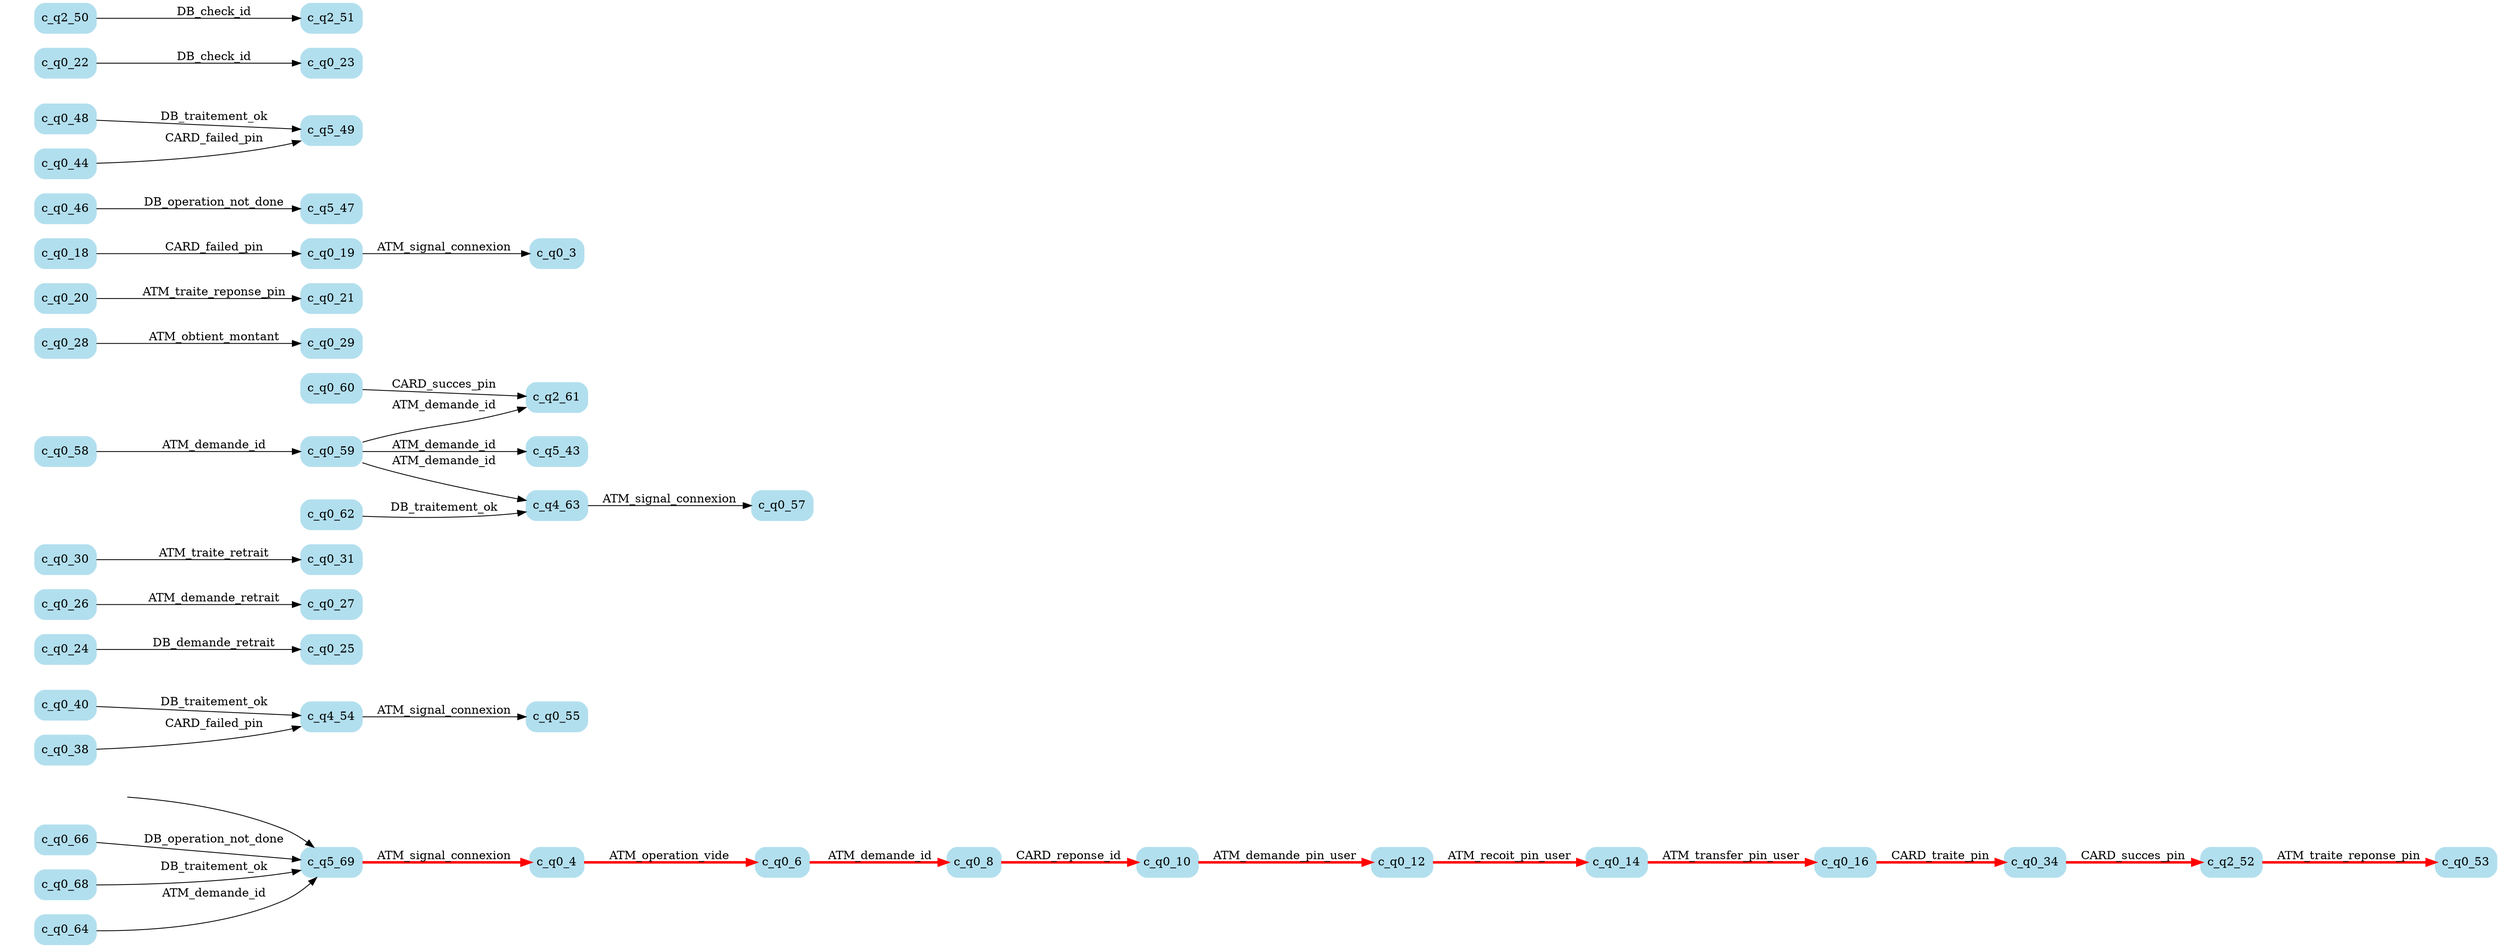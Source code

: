 digraph G {

	rankdir = LR;

	start_c_q5_69[style=invisible];

	node[shape=box, style="rounded, filled", color=lightblue2];

	c_q5_69[label="c_q5_69"];
	c_q0_40[label="c_q0_40"];
	c_q0_24[label="c_q0_24"];
	c_q0_27[label="c_q0_27"];
	c_q0_30[label="c_q0_30"];
	c_q4_63[label="c_q4_63"];
	c_q0_29[label="c_q0_29"];
	c_q0_20[label="c_q0_20"];
	c_q0_10[label="c_q0_10"];
	c_q0_18[label="c_q0_18"];
	c_q0_62[label="c_q0_62"];
	c_q0_8[label="c_q0_8"];
	c_q2_52[label="c_q2_52"];
	c_q0_46[label="c_q0_46"];
	c_q0_60[label="c_q0_60"];
	c_q0_3[label="c_q0_3"];
	c_q4_54[label="c_q4_54"];
	c_q0_57[label="c_q0_57"];
	c_q2_61[label="c_q2_61"];
	c_q0_48[label="c_q0_48"];
	c_q0_6[label="c_q0_6"];
	c_q0_22[label="c_q0_22"];
	c_q5_49[label="c_q5_49"];
	c_q2_51[label="c_q2_51"];
	c_q0_26[label="c_q0_26"];
	c_q0_28[label="c_q0_28"];
	c_q0_55[label="c_q0_55"];
	c_q0_4[label="c_q0_4"];
	c_q0_44[label="c_q0_44"];
	c_q0_53[label="c_q0_53"];
	c_q0_59[label="c_q0_59"];
	c_q0_12[label="c_q0_12"];
	c_q0_19[label="c_q0_19"];
	c_q0_58[label="c_q0_58"];
	c_q0_66[label="c_q0_66"];
	c_q0_16[label="c_q0_16"];
	c_q5_43[label="c_q5_43"];
	c_q0_68[label="c_q0_68"];
	c_q0_23[label="c_q0_23"];
	c_q0_31[label="c_q0_31"];
	c_q0_64[label="c_q0_64"];
	c_q0_21[label="c_q0_21"];
	c_q0_14[label="c_q0_14"];
	c_q0_25[label="c_q0_25"];
	c_q0_34[label="c_q0_34"];
	c_q2_50[label="c_q2_50"];
	c_q0_38[label="c_q0_38"];
	c_q5_47[label="c_q5_47"];

	start_c_q5_69 -> c_q5_69;
	c_q5_69 -> c_q0_4[label="ATM_signal_connexion", penwidth=3, color=red];
	c_q0_19 -> c_q0_3[label="ATM_signal_connexion"];
	c_q0_4 -> c_q0_6[label="ATM_operation_vide", penwidth=3, color=red];
	c_q0_6 -> c_q0_8[label="ATM_demande_id", penwidth=3, color=red];
	c_q0_8 -> c_q0_10[label="CARD_reponse_id", penwidth=3, color=red];
	c_q0_10 -> c_q0_12[label="ATM_demande_pin_user", penwidth=3, color=red];
	c_q0_12 -> c_q0_14[label="ATM_recoit_pin_user", penwidth=3, color=red];
	c_q0_14 -> c_q0_16[label="ATM_transfer_pin_user", penwidth=3, color=red];
	c_q0_16 -> c_q0_34[label="CARD_traite_pin", penwidth=3, color=red];
	c_q0_18 -> c_q0_19[label="CARD_failed_pin"];
	c_q0_20 -> c_q0_21[label="ATM_traite_reponse_pin"];
	c_q0_22 -> c_q0_23[label="DB_check_id"];
	c_q0_24 -> c_q0_25[label="DB_demande_retrait"];
	c_q0_26 -> c_q0_27[label="ATM_demande_retrait"];
	c_q0_28 -> c_q0_29[label="ATM_obtient_montant"];
	c_q0_30 -> c_q0_31[label="ATM_traite_retrait"];
	c_q0_59 -> c_q2_61[label="ATM_demande_id"];
	c_q0_34 -> c_q2_52[label="CARD_succes_pin", penwidth=3, color=red];
	c_q0_59 -> c_q4_63[label="ATM_demande_id"];
	c_q0_38 -> c_q4_54[label="CARD_failed_pin"];
	c_q0_40 -> c_q4_54[label="DB_traitement_ok"];
	c_q0_59 -> c_q5_43[label="ATM_demande_id"];
	c_q0_44 -> c_q5_49[label="CARD_failed_pin"];
	c_q0_46 -> c_q5_47[label="DB_operation_not_done"];
	c_q0_48 -> c_q5_49[label="DB_traitement_ok"];
	c_q2_50 -> c_q2_51[label="DB_check_id"];
	c_q2_52 -> c_q0_53[label="ATM_traite_reponse_pin", penwidth=3, color=red];
	c_q4_54 -> c_q0_55[label="ATM_signal_connexion"];
	c_q4_63 -> c_q0_57[label="ATM_signal_connexion"];
	c_q0_58 -> c_q0_59[label="ATM_demande_id"];
	c_q0_60 -> c_q2_61[label="CARD_succes_pin"];
	c_q0_62 -> c_q4_63[label="DB_traitement_ok"];
	c_q0_64 -> c_q5_69[label="ATM_demande_id"];
	c_q0_66 -> c_q5_69[label="DB_operation_not_done"];
	c_q0_68 -> c_q5_69[label="DB_traitement_ok"];

}